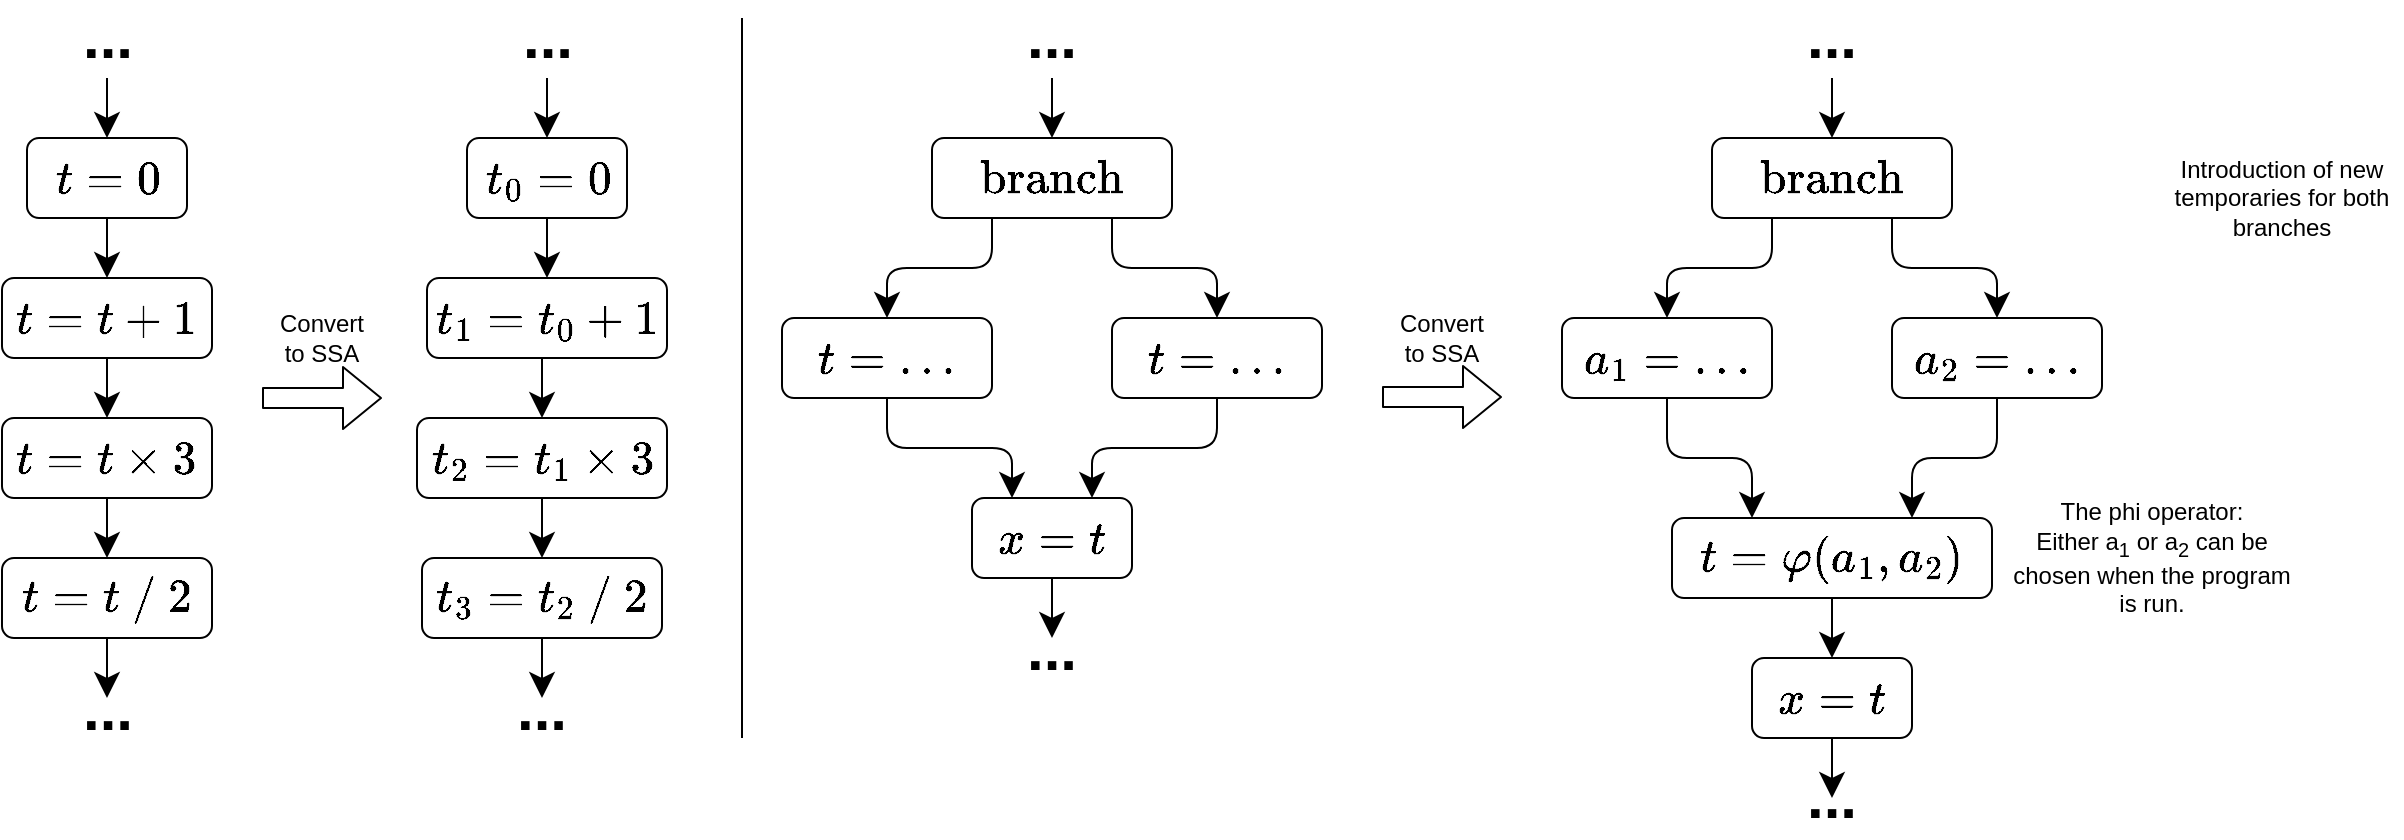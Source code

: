 <mxfile version="13.9.9" type="device"><diagram id="6Wtp1Q36iVXEgy_CFZL7" name="Page-1"><mxGraphModel dx="1086" dy="2066" grid="1" gridSize="10" guides="1" tooltips="1" connect="1" arrows="1" fold="1" page="1" pageScale="1" pageWidth="850" pageHeight="1100" math="1" shadow="0"><root><mxCell id="0"/><mxCell id="1" parent="0"/><mxCell id="mnXNaocWZ_JqBQZ7enzO-7" style="edgeStyle=orthogonalEdgeStyle;rounded=0;orthogonalLoop=1;jettySize=auto;html=1;exitX=0.5;exitY=1;exitDx=0;exitDy=0;entryX=0.5;entryY=0;entryDx=0;entryDy=0;endSize=10;" edge="1" parent="1" source="mnXNaocWZ_JqBQZ7enzO-2" target="mnXNaocWZ_JqBQZ7enzO-4"><mxGeometry relative="1" as="geometry"/></mxCell><mxCell id="mnXNaocWZ_JqBQZ7enzO-2" value="$$t = 0$$" style="rounded=1;whiteSpace=wrap;html=1;fontSize=20;" vertex="1" parent="1"><mxGeometry x="102.5" y="20" width="80" height="40" as="geometry"/></mxCell><mxCell id="mnXNaocWZ_JqBQZ7enzO-8" style="edgeStyle=orthogonalEdgeStyle;rounded=0;orthogonalLoop=1;jettySize=auto;html=1;exitX=0.5;exitY=1;exitDx=0;exitDy=0;entryX=0.5;entryY=0;entryDx=0;entryDy=0;endSize=10;" edge="1" parent="1" source="mnXNaocWZ_JqBQZ7enzO-4" target="mnXNaocWZ_JqBQZ7enzO-5"><mxGeometry relative="1" as="geometry"/></mxCell><mxCell id="mnXNaocWZ_JqBQZ7enzO-4" value="$$t = t + 1$$" style="rounded=1;whiteSpace=wrap;html=1;fontSize=20;" vertex="1" parent="1"><mxGeometry x="90" y="90" width="105" height="40" as="geometry"/></mxCell><mxCell id="mnXNaocWZ_JqBQZ7enzO-9" style="edgeStyle=orthogonalEdgeStyle;rounded=0;orthogonalLoop=1;jettySize=auto;html=1;exitX=0.5;exitY=1;exitDx=0;exitDy=0;entryX=0.5;entryY=0;entryDx=0;entryDy=0;endSize=10;" edge="1" parent="1" source="mnXNaocWZ_JqBQZ7enzO-5" target="mnXNaocWZ_JqBQZ7enzO-6"><mxGeometry relative="1" as="geometry"/></mxCell><mxCell id="mnXNaocWZ_JqBQZ7enzO-5" value="$$t = t \times 3$$" style="rounded=1;whiteSpace=wrap;html=1;fontSize=20;" vertex="1" parent="1"><mxGeometry x="90" y="160" width="105" height="40" as="geometry"/></mxCell><mxCell id="mnXNaocWZ_JqBQZ7enzO-48" style="edgeStyle=orthogonalEdgeStyle;rounded=1;orthogonalLoop=1;jettySize=auto;html=1;exitX=0.5;exitY=1;exitDx=0;exitDy=0;entryX=0.5;entryY=0;entryDx=0;entryDy=0;endSize=10;" edge="1" parent="1" source="mnXNaocWZ_JqBQZ7enzO-6" target="mnXNaocWZ_JqBQZ7enzO-43"><mxGeometry relative="1" as="geometry"/></mxCell><mxCell id="mnXNaocWZ_JqBQZ7enzO-6" value="$$t = t \ / \ 2$$" style="rounded=1;whiteSpace=wrap;html=1;fontSize=20;" vertex="1" parent="1"><mxGeometry x="90" y="230" width="105" height="40" as="geometry"/></mxCell><mxCell id="mnXNaocWZ_JqBQZ7enzO-10" style="edgeStyle=orthogonalEdgeStyle;rounded=0;orthogonalLoop=1;jettySize=auto;html=1;exitX=0.5;exitY=1;exitDx=0;exitDy=0;entryX=0.5;entryY=0;entryDx=0;entryDy=0;endSize=10;" edge="1" parent="1" source="mnXNaocWZ_JqBQZ7enzO-11" target="mnXNaocWZ_JqBQZ7enzO-13"><mxGeometry relative="1" as="geometry"/></mxCell><mxCell id="mnXNaocWZ_JqBQZ7enzO-11" value="$$t_0 = 0$$" style="rounded=1;whiteSpace=wrap;html=1;fontSize=20;" vertex="1" parent="1"><mxGeometry x="322.5" y="20" width="80" height="40" as="geometry"/></mxCell><mxCell id="mnXNaocWZ_JqBQZ7enzO-12" style="edgeStyle=orthogonalEdgeStyle;rounded=0;orthogonalLoop=1;jettySize=auto;html=1;exitX=0.5;exitY=1;exitDx=0;exitDy=0;entryX=0.5;entryY=0;entryDx=0;entryDy=0;endSize=10;" edge="1" parent="1" source="mnXNaocWZ_JqBQZ7enzO-13" target="mnXNaocWZ_JqBQZ7enzO-15"><mxGeometry relative="1" as="geometry"/></mxCell><mxCell id="mnXNaocWZ_JqBQZ7enzO-13" value="$$t_1 = t_0 + 1$$" style="rounded=1;whiteSpace=wrap;html=1;fontSize=20;" vertex="1" parent="1"><mxGeometry x="302.5" y="90" width="120" height="40" as="geometry"/></mxCell><mxCell id="mnXNaocWZ_JqBQZ7enzO-14" style="edgeStyle=orthogonalEdgeStyle;rounded=0;orthogonalLoop=1;jettySize=auto;html=1;exitX=0.5;exitY=1;exitDx=0;exitDy=0;entryX=0.5;entryY=0;entryDx=0;entryDy=0;endSize=10;" edge="1" parent="1" source="mnXNaocWZ_JqBQZ7enzO-15" target="mnXNaocWZ_JqBQZ7enzO-16"><mxGeometry relative="1" as="geometry"/></mxCell><mxCell id="mnXNaocWZ_JqBQZ7enzO-15" value="$$t_2 = t_1 \times 3$$" style="rounded=1;whiteSpace=wrap;html=1;fontSize=20;" vertex="1" parent="1"><mxGeometry x="297.5" y="160" width="125" height="40" as="geometry"/></mxCell><mxCell id="mnXNaocWZ_JqBQZ7enzO-49" style="edgeStyle=orthogonalEdgeStyle;rounded=1;orthogonalLoop=1;jettySize=auto;html=1;exitX=0.5;exitY=1;exitDx=0;exitDy=0;entryX=0.5;entryY=0;entryDx=0;entryDy=0;endSize=10;" edge="1" parent="1" source="mnXNaocWZ_JqBQZ7enzO-16" target="mnXNaocWZ_JqBQZ7enzO-42"><mxGeometry relative="1" as="geometry"/></mxCell><mxCell id="mnXNaocWZ_JqBQZ7enzO-16" value="$$t_3 = t_2 \ / \ 2$$" style="rounded=1;whiteSpace=wrap;html=1;fontSize=20;" vertex="1" parent="1"><mxGeometry x="300" y="230" width="120" height="40" as="geometry"/></mxCell><mxCell id="mnXNaocWZ_JqBQZ7enzO-17" value="" style="shape=flexArrow;endArrow=classic;html=1;" edge="1" parent="1"><mxGeometry width="50" height="50" relative="1" as="geometry"><mxPoint x="220" y="150" as="sourcePoint"/><mxPoint x="280" y="150" as="targetPoint"/></mxGeometry></mxCell><mxCell id="mnXNaocWZ_JqBQZ7enzO-18" value="Convert to SSA" style="text;html=1;strokeColor=none;fillColor=none;align=center;verticalAlign=middle;whiteSpace=wrap;rounded=0;" vertex="1" parent="1"><mxGeometry x="230" y="110" width="40" height="20" as="geometry"/></mxCell><mxCell id="mnXNaocWZ_JqBQZ7enzO-26" style="edgeStyle=orthogonalEdgeStyle;rounded=1;orthogonalLoop=1;jettySize=auto;html=1;exitX=0.5;exitY=1;exitDx=0;exitDy=0;entryX=0.5;entryY=0;entryDx=0;entryDy=0;endSize=10;" edge="1" parent="1" target="mnXNaocWZ_JqBQZ7enzO-20"><mxGeometry relative="1" as="geometry"><mxPoint x="615" y="-10" as="sourcePoint"/></mxGeometry></mxCell><mxCell id="mnXNaocWZ_JqBQZ7enzO-24" style="edgeStyle=orthogonalEdgeStyle;rounded=1;orthogonalLoop=1;jettySize=auto;html=1;exitX=0.25;exitY=1;exitDx=0;exitDy=0;entryX=0.5;entryY=0;entryDx=0;entryDy=0;endSize=10;" edge="1" parent="1" source="mnXNaocWZ_JqBQZ7enzO-20" target="mnXNaocWZ_JqBQZ7enzO-23"><mxGeometry relative="1" as="geometry"/></mxCell><mxCell id="mnXNaocWZ_JqBQZ7enzO-25" style="edgeStyle=orthogonalEdgeStyle;rounded=1;orthogonalLoop=1;jettySize=auto;html=1;exitX=0.75;exitY=1;exitDx=0;exitDy=0;entryX=0.5;entryY=0;entryDx=0;entryDy=0;endSize=10;" edge="1" parent="1" source="mnXNaocWZ_JqBQZ7enzO-20" target="mnXNaocWZ_JqBQZ7enzO-22"><mxGeometry relative="1" as="geometry"/></mxCell><mxCell id="mnXNaocWZ_JqBQZ7enzO-20" value="$$\text{branch}$$" style="rounded=1;whiteSpace=wrap;html=1;fontSize=20;" vertex="1" parent="1"><mxGeometry x="555" y="20" width="120" height="40" as="geometry"/></mxCell><mxCell id="mnXNaocWZ_JqBQZ7enzO-29" style="edgeStyle=orthogonalEdgeStyle;rounded=1;orthogonalLoop=1;jettySize=auto;html=1;exitX=0.5;exitY=1;exitDx=0;exitDy=0;entryX=0.75;entryY=0;entryDx=0;entryDy=0;endSize=10;" edge="1" parent="1" source="mnXNaocWZ_JqBQZ7enzO-22" target="mnXNaocWZ_JqBQZ7enzO-27"><mxGeometry relative="1" as="geometry"/></mxCell><mxCell id="mnXNaocWZ_JqBQZ7enzO-22" value="$$t = \dots$$" style="rounded=1;whiteSpace=wrap;html=1;fontSize=20;" vertex="1" parent="1"><mxGeometry x="645" y="110" width="105" height="40" as="geometry"/></mxCell><mxCell id="mnXNaocWZ_JqBQZ7enzO-28" style="edgeStyle=orthogonalEdgeStyle;rounded=1;orthogonalLoop=1;jettySize=auto;html=1;exitX=0.5;exitY=1;exitDx=0;exitDy=0;entryX=0.25;entryY=0;entryDx=0;entryDy=0;endSize=10;" edge="1" parent="1" source="mnXNaocWZ_JqBQZ7enzO-23" target="mnXNaocWZ_JqBQZ7enzO-27"><mxGeometry relative="1" as="geometry"/></mxCell><mxCell id="mnXNaocWZ_JqBQZ7enzO-23" value="$$t = \dots$$" style="rounded=1;whiteSpace=wrap;html=1;fontSize=20;" vertex="1" parent="1"><mxGeometry x="480" y="110" width="105" height="40" as="geometry"/></mxCell><mxCell id="mnXNaocWZ_JqBQZ7enzO-51" style="edgeStyle=orthogonalEdgeStyle;rounded=1;orthogonalLoop=1;jettySize=auto;html=1;exitX=0.5;exitY=1;exitDx=0;exitDy=0;endSize=10;" edge="1" parent="1" source="mnXNaocWZ_JqBQZ7enzO-27"><mxGeometry relative="1" as="geometry"><mxPoint x="615" y="270" as="targetPoint"/></mxGeometry></mxCell><mxCell id="mnXNaocWZ_JqBQZ7enzO-27" value="$$x = t$$" style="rounded=1;whiteSpace=wrap;html=1;fontSize=20;" vertex="1" parent="1"><mxGeometry x="575" y="200" width="80" height="40" as="geometry"/></mxCell><mxCell id="mnXNaocWZ_JqBQZ7enzO-30" style="edgeStyle=orthogonalEdgeStyle;rounded=1;orthogonalLoop=1;jettySize=auto;html=1;exitX=0.5;exitY=1;exitDx=0;exitDy=0;entryX=0.5;entryY=0;entryDx=0;entryDy=0;endSize=10;" edge="1" parent="1" target="mnXNaocWZ_JqBQZ7enzO-34"><mxGeometry relative="1" as="geometry"><mxPoint x="1005" y="-10" as="sourcePoint"/></mxGeometry></mxCell><mxCell id="mnXNaocWZ_JqBQZ7enzO-32" style="edgeStyle=orthogonalEdgeStyle;rounded=1;orthogonalLoop=1;jettySize=auto;html=1;exitX=0.25;exitY=1;exitDx=0;exitDy=0;entryX=0.5;entryY=0;entryDx=0;entryDy=0;endSize=10;" edge="1" parent="1" source="mnXNaocWZ_JqBQZ7enzO-34" target="mnXNaocWZ_JqBQZ7enzO-38"><mxGeometry relative="1" as="geometry"/></mxCell><mxCell id="mnXNaocWZ_JqBQZ7enzO-33" style="edgeStyle=orthogonalEdgeStyle;rounded=1;orthogonalLoop=1;jettySize=auto;html=1;exitX=0.75;exitY=1;exitDx=0;exitDy=0;entryX=0.5;entryY=0;entryDx=0;entryDy=0;endSize=10;" edge="1" parent="1" source="mnXNaocWZ_JqBQZ7enzO-34" target="mnXNaocWZ_JqBQZ7enzO-36"><mxGeometry relative="1" as="geometry"/></mxCell><mxCell id="mnXNaocWZ_JqBQZ7enzO-34" value="$$\text{branch}$$" style="rounded=1;whiteSpace=wrap;html=1;fontSize=20;" vertex="1" parent="1"><mxGeometry x="945" y="20" width="120" height="40" as="geometry"/></mxCell><mxCell id="mnXNaocWZ_JqBQZ7enzO-35" style="edgeStyle=orthogonalEdgeStyle;rounded=1;orthogonalLoop=1;jettySize=auto;html=1;exitX=0.5;exitY=1;exitDx=0;exitDy=0;entryX=0.75;entryY=0;entryDx=0;entryDy=0;endSize=10;" edge="1" parent="1" source="mnXNaocWZ_JqBQZ7enzO-36" target="mnXNaocWZ_JqBQZ7enzO-40"><mxGeometry relative="1" as="geometry"/></mxCell><mxCell id="mnXNaocWZ_JqBQZ7enzO-36" value="$$a_2 = \dots$$" style="rounded=1;whiteSpace=wrap;html=1;fontSize=20;" vertex="1" parent="1"><mxGeometry x="1035" y="110" width="105" height="40" as="geometry"/></mxCell><mxCell id="mnXNaocWZ_JqBQZ7enzO-37" style="edgeStyle=orthogonalEdgeStyle;rounded=1;orthogonalLoop=1;jettySize=auto;html=1;exitX=0.5;exitY=1;exitDx=0;exitDy=0;entryX=0.25;entryY=0;entryDx=0;entryDy=0;endSize=10;" edge="1" parent="1" source="mnXNaocWZ_JqBQZ7enzO-38" target="mnXNaocWZ_JqBQZ7enzO-40"><mxGeometry relative="1" as="geometry"/></mxCell><mxCell id="mnXNaocWZ_JqBQZ7enzO-38" value="$$a_1 = \dots$$" style="rounded=1;whiteSpace=wrap;html=1;fontSize=20;" vertex="1" parent="1"><mxGeometry x="870" y="110" width="105" height="40" as="geometry"/></mxCell><mxCell id="mnXNaocWZ_JqBQZ7enzO-55" style="edgeStyle=orthogonalEdgeStyle;rounded=1;orthogonalLoop=1;jettySize=auto;html=1;exitX=0.5;exitY=1;exitDx=0;exitDy=0;entryX=0.5;entryY=0;entryDx=0;entryDy=0;endSize=10;" edge="1" parent="1" source="mnXNaocWZ_JqBQZ7enzO-39" target="mnXNaocWZ_JqBQZ7enzO-54"><mxGeometry relative="1" as="geometry"/></mxCell><mxCell id="mnXNaocWZ_JqBQZ7enzO-39" value="$$x = t$$" style="rounded=1;whiteSpace=wrap;html=1;fontSize=20;" vertex="1" parent="1"><mxGeometry x="965" y="280" width="80" height="40" as="geometry"/></mxCell><mxCell id="mnXNaocWZ_JqBQZ7enzO-41" style="edgeStyle=orthogonalEdgeStyle;rounded=1;orthogonalLoop=1;jettySize=auto;html=1;exitX=0.5;exitY=1;exitDx=0;exitDy=0;entryX=0.5;entryY=0;entryDx=0;entryDy=0;endSize=10;" edge="1" parent="1" source="mnXNaocWZ_JqBQZ7enzO-40" target="mnXNaocWZ_JqBQZ7enzO-39"><mxGeometry relative="1" as="geometry"/></mxCell><mxCell id="mnXNaocWZ_JqBQZ7enzO-40" value="$$t = \varphi(a_1, a_2)$$" style="rounded=1;whiteSpace=wrap;html=1;fontSize=20;" vertex="1" parent="1"><mxGeometry x="925" y="210" width="160" height="40" as="geometry"/></mxCell><mxCell id="mnXNaocWZ_JqBQZ7enzO-42" value="..." style="text;html=1;strokeColor=none;fillColor=none;align=center;verticalAlign=middle;whiteSpace=wrap;rounded=0;labelBackgroundColor=none;fontSize=30;fontColor=default;fontStyle=1" vertex="1" parent="1"><mxGeometry x="330" y="300" width="60" height="10" as="geometry"/></mxCell><mxCell id="mnXNaocWZ_JqBQZ7enzO-43" value="..." style="text;html=1;strokeColor=none;fillColor=none;align=center;verticalAlign=middle;whiteSpace=wrap;rounded=0;labelBackgroundColor=none;fontSize=30;fontColor=default;fontStyle=1" vertex="1" parent="1"><mxGeometry x="112.5" y="300" width="60" height="10" as="geometry"/></mxCell><mxCell id="mnXNaocWZ_JqBQZ7enzO-46" style="edgeStyle=orthogonalEdgeStyle;rounded=1;orthogonalLoop=1;jettySize=auto;html=1;exitX=0.5;exitY=1;exitDx=0;exitDy=0;entryX=0.5;entryY=0;entryDx=0;entryDy=0;endSize=10;" edge="1" parent="1" source="mnXNaocWZ_JqBQZ7enzO-44" target="mnXNaocWZ_JqBQZ7enzO-2"><mxGeometry relative="1" as="geometry"/></mxCell><mxCell id="mnXNaocWZ_JqBQZ7enzO-44" value="..." style="text;html=1;strokeColor=none;fillColor=none;align=center;verticalAlign=bottom;whiteSpace=wrap;rounded=0;labelBackgroundColor=none;fontSize=30;fontColor=default;fontStyle=1" vertex="1" parent="1"><mxGeometry x="112.5" y="-30" width="60" height="20" as="geometry"/></mxCell><mxCell id="mnXNaocWZ_JqBQZ7enzO-47" style="edgeStyle=orthogonalEdgeStyle;rounded=1;orthogonalLoop=1;jettySize=auto;html=1;exitX=0.5;exitY=1;exitDx=0;exitDy=0;entryX=0.5;entryY=0;entryDx=0;entryDy=0;endSize=10;" edge="1" parent="1" source="mnXNaocWZ_JqBQZ7enzO-45" target="mnXNaocWZ_JqBQZ7enzO-11"><mxGeometry relative="1" as="geometry"/></mxCell><mxCell id="mnXNaocWZ_JqBQZ7enzO-45" value="..." style="text;html=1;strokeColor=none;fillColor=none;align=center;verticalAlign=bottom;whiteSpace=wrap;rounded=0;labelBackgroundColor=none;fontSize=30;fontColor=default;fontStyle=1" vertex="1" parent="1"><mxGeometry x="332.5" y="-30" width="60" height="20" as="geometry"/></mxCell><mxCell id="mnXNaocWZ_JqBQZ7enzO-50" value="..." style="text;html=1;strokeColor=none;fillColor=none;align=center;verticalAlign=bottom;whiteSpace=wrap;rounded=0;labelBackgroundColor=none;fontSize=30;fontColor=default;fontStyle=1" vertex="1" parent="1"><mxGeometry x="585" y="-30" width="60" height="20" as="geometry"/></mxCell><mxCell id="mnXNaocWZ_JqBQZ7enzO-52" value="..." style="text;html=1;strokeColor=none;fillColor=none;align=center;verticalAlign=middle;whiteSpace=wrap;rounded=0;labelBackgroundColor=none;fontSize=30;fontColor=default;fontStyle=1" vertex="1" parent="1"><mxGeometry x="585" y="270" width="60" height="10" as="geometry"/></mxCell><mxCell id="mnXNaocWZ_JqBQZ7enzO-53" value="..." style="text;html=1;strokeColor=none;fillColor=none;align=center;verticalAlign=bottom;whiteSpace=wrap;rounded=0;labelBackgroundColor=none;fontSize=30;fontColor=default;fontStyle=1" vertex="1" parent="1"><mxGeometry x="975" y="-30" width="60" height="20" as="geometry"/></mxCell><mxCell id="mnXNaocWZ_JqBQZ7enzO-54" value="..." style="text;html=1;strokeColor=none;fillColor=none;align=center;verticalAlign=bottom;whiteSpace=wrap;rounded=0;labelBackgroundColor=none;fontSize=30;fontColor=default;fontStyle=1" vertex="1" parent="1"><mxGeometry x="975" y="350" width="60" height="20" as="geometry"/></mxCell><mxCell id="mnXNaocWZ_JqBQZ7enzO-56" value="The phi operator:&lt;br&gt;Either a&lt;sub&gt;1&lt;/sub&gt; or a&lt;sub&gt;2&lt;/sub&gt; can be chosen when the program is run." style="text;html=1;strokeColor=none;fillColor=none;align=center;verticalAlign=middle;whiteSpace=wrap;rounded=0;" vertex="1" parent="1"><mxGeometry x="1090" y="205" width="150" height="50" as="geometry"/></mxCell><mxCell id="mnXNaocWZ_JqBQZ7enzO-57" value="Introduction of new temporaries for both branches" style="text;html=1;strokeColor=none;fillColor=none;align=center;verticalAlign=middle;whiteSpace=wrap;rounded=0;" vertex="1" parent="1"><mxGeometry x="1170" y="30" width="120" height="40" as="geometry"/></mxCell><mxCell id="mnXNaocWZ_JqBQZ7enzO-58" value="" style="shape=flexArrow;endArrow=classic;html=1;" edge="1" parent="1"><mxGeometry width="50" height="50" relative="1" as="geometry"><mxPoint x="780" y="149.52" as="sourcePoint"/><mxPoint x="840" y="149.52" as="targetPoint"/></mxGeometry></mxCell><mxCell id="mnXNaocWZ_JqBQZ7enzO-59" value="Convert to SSA" style="text;html=1;strokeColor=none;fillColor=none;align=center;verticalAlign=middle;whiteSpace=wrap;rounded=0;" vertex="1" parent="1"><mxGeometry x="790" y="109.52" width="40" height="20" as="geometry"/></mxCell><mxCell id="mnXNaocWZ_JqBQZ7enzO-60" value="" style="endArrow=none;html=1;" edge="1" parent="1"><mxGeometry width="50" height="50" relative="1" as="geometry"><mxPoint x="460" y="320" as="sourcePoint"/><mxPoint x="460" y="-40" as="targetPoint"/></mxGeometry></mxCell></root></mxGraphModel></diagram></mxfile>